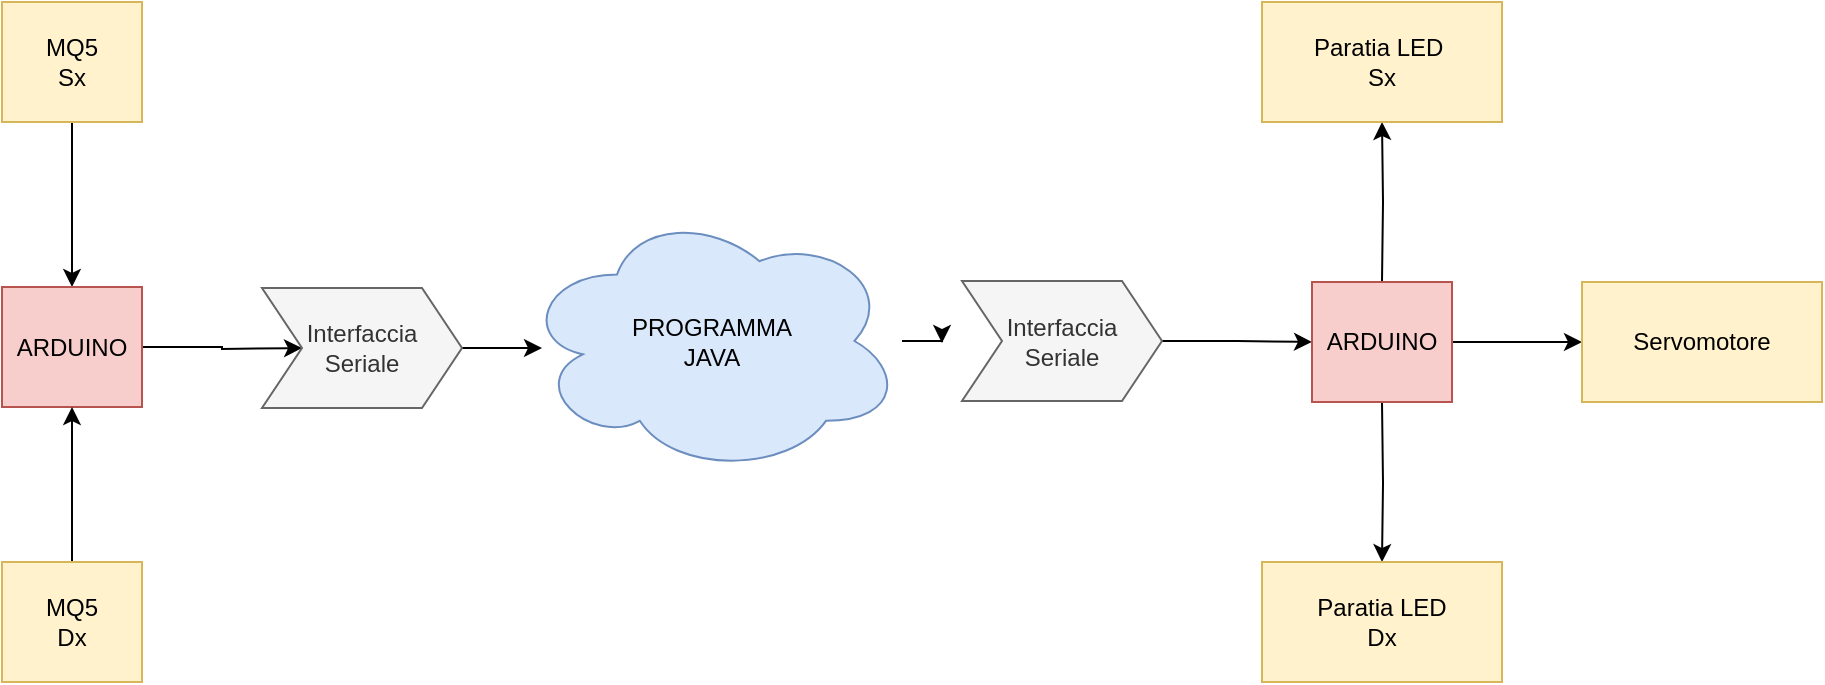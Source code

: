 <mxfile version="12.4.2" type="device" pages="1"><diagram id="kPvanN8imhNJBSY3ikYo" name="Pagina-1"><mxGraphModel dx="852" dy="494" grid="1" gridSize="10" guides="1" tooltips="1" connect="1" arrows="1" fold="1" page="1" pageScale="1" pageWidth="827" pageHeight="1169" math="0" shadow="0"><root><mxCell id="0"/><mxCell id="1" parent="0"/><mxCell id="gEDBrU1sEYyeXPgmoJRN-6" value="" style="edgeStyle=orthogonalEdgeStyle;rounded=0;orthogonalLoop=1;jettySize=auto;html=1;entryX=0.5;entryY=0;entryDx=0;entryDy=0;" parent="1" source="gEDBrU1sEYyeXPgmoJRN-1" target="gEDBrU1sEYyeXPgmoJRN-5" edge="1"><mxGeometry relative="1" as="geometry"/></mxCell><mxCell id="gEDBrU1sEYyeXPgmoJRN-1" value="MQ5&lt;br&gt;Sx" style="rounded=0;whiteSpace=wrap;html=1;fillColor=#fff2cc;strokeColor=#d6b656;" parent="1" vertex="1"><mxGeometry x="180" y="57" width="70" height="60" as="geometry"/></mxCell><mxCell id="Av5sE2y4s53ytup2o9Sa-2" value="" style="edgeStyle=orthogonalEdgeStyle;rounded=0;orthogonalLoop=1;jettySize=auto;html=1;entryX=0;entryY=0.5;entryDx=0;entryDy=0;entryPerimeter=0;" edge="1" parent="1" source="gEDBrU1sEYyeXPgmoJRN-5"><mxGeometry relative="1" as="geometry"><mxPoint x="330" y="230" as="targetPoint"/></mxGeometry></mxCell><mxCell id="gEDBrU1sEYyeXPgmoJRN-5" value="ARDUINO" style="rounded=0;whiteSpace=wrap;html=1;fillColor=#f8cecc;strokeColor=#b85450;" parent="1" vertex="1"><mxGeometry x="180" y="199.5" width="70" height="60" as="geometry"/></mxCell><mxCell id="gEDBrU1sEYyeXPgmoJRN-4" value="" style="edgeStyle=orthogonalEdgeStyle;rounded=0;orthogonalLoop=1;jettySize=auto;html=1;entryX=0.5;entryY=1;entryDx=0;entryDy=0;" parent="1" source="gEDBrU1sEYyeXPgmoJRN-2" target="gEDBrU1sEYyeXPgmoJRN-5" edge="1"><mxGeometry relative="1" as="geometry"><mxPoint x="180" y="289.5" as="targetPoint"/></mxGeometry></mxCell><mxCell id="gEDBrU1sEYyeXPgmoJRN-2" value="MQ5&lt;br&gt;Dx" style="rounded=0;whiteSpace=wrap;html=1;fillColor=#fff2cc;strokeColor=#d6b656;" parent="1" vertex="1"><mxGeometry x="180" y="337" width="70" height="60" as="geometry"/></mxCell><mxCell id="Av5sE2y4s53ytup2o9Sa-12" value="" style="edgeStyle=orthogonalEdgeStyle;rounded=0;orthogonalLoop=1;jettySize=auto;html=1;" edge="1" parent="1" source="Av5sE2y4s53ytup2o9Sa-3"><mxGeometry relative="1" as="geometry"><mxPoint x="650" y="227" as="targetPoint"/></mxGeometry></mxCell><mxCell id="Av5sE2y4s53ytup2o9Sa-3" value="PROGRAMMA&lt;br&gt;JAVA" style="ellipse;shape=cloud;whiteSpace=wrap;html=1;fillColor=#dae8fc;strokeColor=#6c8ebf;" vertex="1" parent="1"><mxGeometry x="440" y="160" width="190" height="133" as="geometry"/></mxCell><mxCell id="Av5sE2y4s53ytup2o9Sa-8" value="" style="edgeStyle=orthogonalEdgeStyle;rounded=0;orthogonalLoop=1;jettySize=auto;html=1;" edge="1" parent="1" source="Av5sE2y4s53ytup2o9Sa-6"><mxGeometry relative="1" as="geometry"><mxPoint x="450" y="230" as="targetPoint"/></mxGeometry></mxCell><mxCell id="Av5sE2y4s53ytup2o9Sa-6" value="Interfaccia&lt;br&gt;Seriale" style="shape=step;perimeter=stepPerimeter;whiteSpace=wrap;html=1;fixedSize=1;fillColor=#f5f5f5;strokeColor=#666666;fontColor=#333333;" vertex="1" parent="1"><mxGeometry x="310" y="200" width="100" height="60" as="geometry"/></mxCell><mxCell id="Av5sE2y4s53ytup2o9Sa-15" value="" style="edgeStyle=orthogonalEdgeStyle;rounded=0;orthogonalLoop=1;jettySize=auto;html=1;" edge="1" parent="1" target="Av5sE2y4s53ytup2o9Sa-14"><mxGeometry relative="1" as="geometry"><mxPoint x="870" y="197" as="sourcePoint"/></mxGeometry></mxCell><mxCell id="Av5sE2y4s53ytup2o9Sa-17" value="" style="edgeStyle=orthogonalEdgeStyle;rounded=0;orthogonalLoop=1;jettySize=auto;html=1;exitX=1;exitY=0.5;exitDx=0;exitDy=0;" edge="1" parent="1" source="Av5sE2y4s53ytup2o9Sa-22" target="Av5sE2y4s53ytup2o9Sa-16"><mxGeometry relative="1" as="geometry"><mxPoint x="930" y="227" as="sourcePoint"/></mxGeometry></mxCell><mxCell id="Av5sE2y4s53ytup2o9Sa-19" value="" style="edgeStyle=orthogonalEdgeStyle;rounded=0;orthogonalLoop=1;jettySize=auto;html=1;" edge="1" parent="1" target="Av5sE2y4s53ytup2o9Sa-18"><mxGeometry relative="1" as="geometry"><mxPoint x="870" y="257" as="sourcePoint"/></mxGeometry></mxCell><mxCell id="Av5sE2y4s53ytup2o9Sa-18" value="Paratia LED&lt;br&gt;Dx" style="rounded=0;whiteSpace=wrap;html=1;fillColor=#fff2cc;strokeColor=#d6b656;" vertex="1" parent="1"><mxGeometry x="810" y="337" width="120" height="60" as="geometry"/></mxCell><mxCell id="Av5sE2y4s53ytup2o9Sa-16" value="Servomotore" style="rounded=0;whiteSpace=wrap;html=1;fillColor=#fff2cc;strokeColor=#d6b656;" vertex="1" parent="1"><mxGeometry x="970" y="197" width="120" height="60" as="geometry"/></mxCell><mxCell id="Av5sE2y4s53ytup2o9Sa-14" value="Paratia LED&amp;nbsp;&lt;br&gt;Sx" style="rounded=0;whiteSpace=wrap;html=1;fillColor=#fff2cc;strokeColor=#d6b656;" vertex="1" parent="1"><mxGeometry x="810" y="57" width="120" height="60" as="geometry"/></mxCell><mxCell id="Av5sE2y4s53ytup2o9Sa-21" value="" style="edgeStyle=orthogonalEdgeStyle;rounded=0;orthogonalLoop=1;jettySize=auto;html=1;entryX=0;entryY=0.5;entryDx=0;entryDy=0;" edge="1" parent="1" source="Av5sE2y4s53ytup2o9Sa-20" target="Av5sE2y4s53ytup2o9Sa-22"><mxGeometry relative="1" as="geometry"><mxPoint x="810" y="227" as="targetPoint"/></mxGeometry></mxCell><mxCell id="Av5sE2y4s53ytup2o9Sa-20" value="Interfaccia&lt;br&gt;Seriale" style="shape=step;perimeter=stepPerimeter;whiteSpace=wrap;html=1;fixedSize=1;fillColor=#f5f5f5;strokeColor=#666666;fontColor=#333333;" vertex="1" parent="1"><mxGeometry x="660" y="196.5" width="100" height="60" as="geometry"/></mxCell><mxCell id="Av5sE2y4s53ytup2o9Sa-22" value="ARDUINO" style="rounded=0;whiteSpace=wrap;html=1;fillColor=#f8cecc;strokeColor=#b85450;" vertex="1" parent="1"><mxGeometry x="835" y="197" width="70" height="60" as="geometry"/></mxCell></root></mxGraphModel></diagram></mxfile>